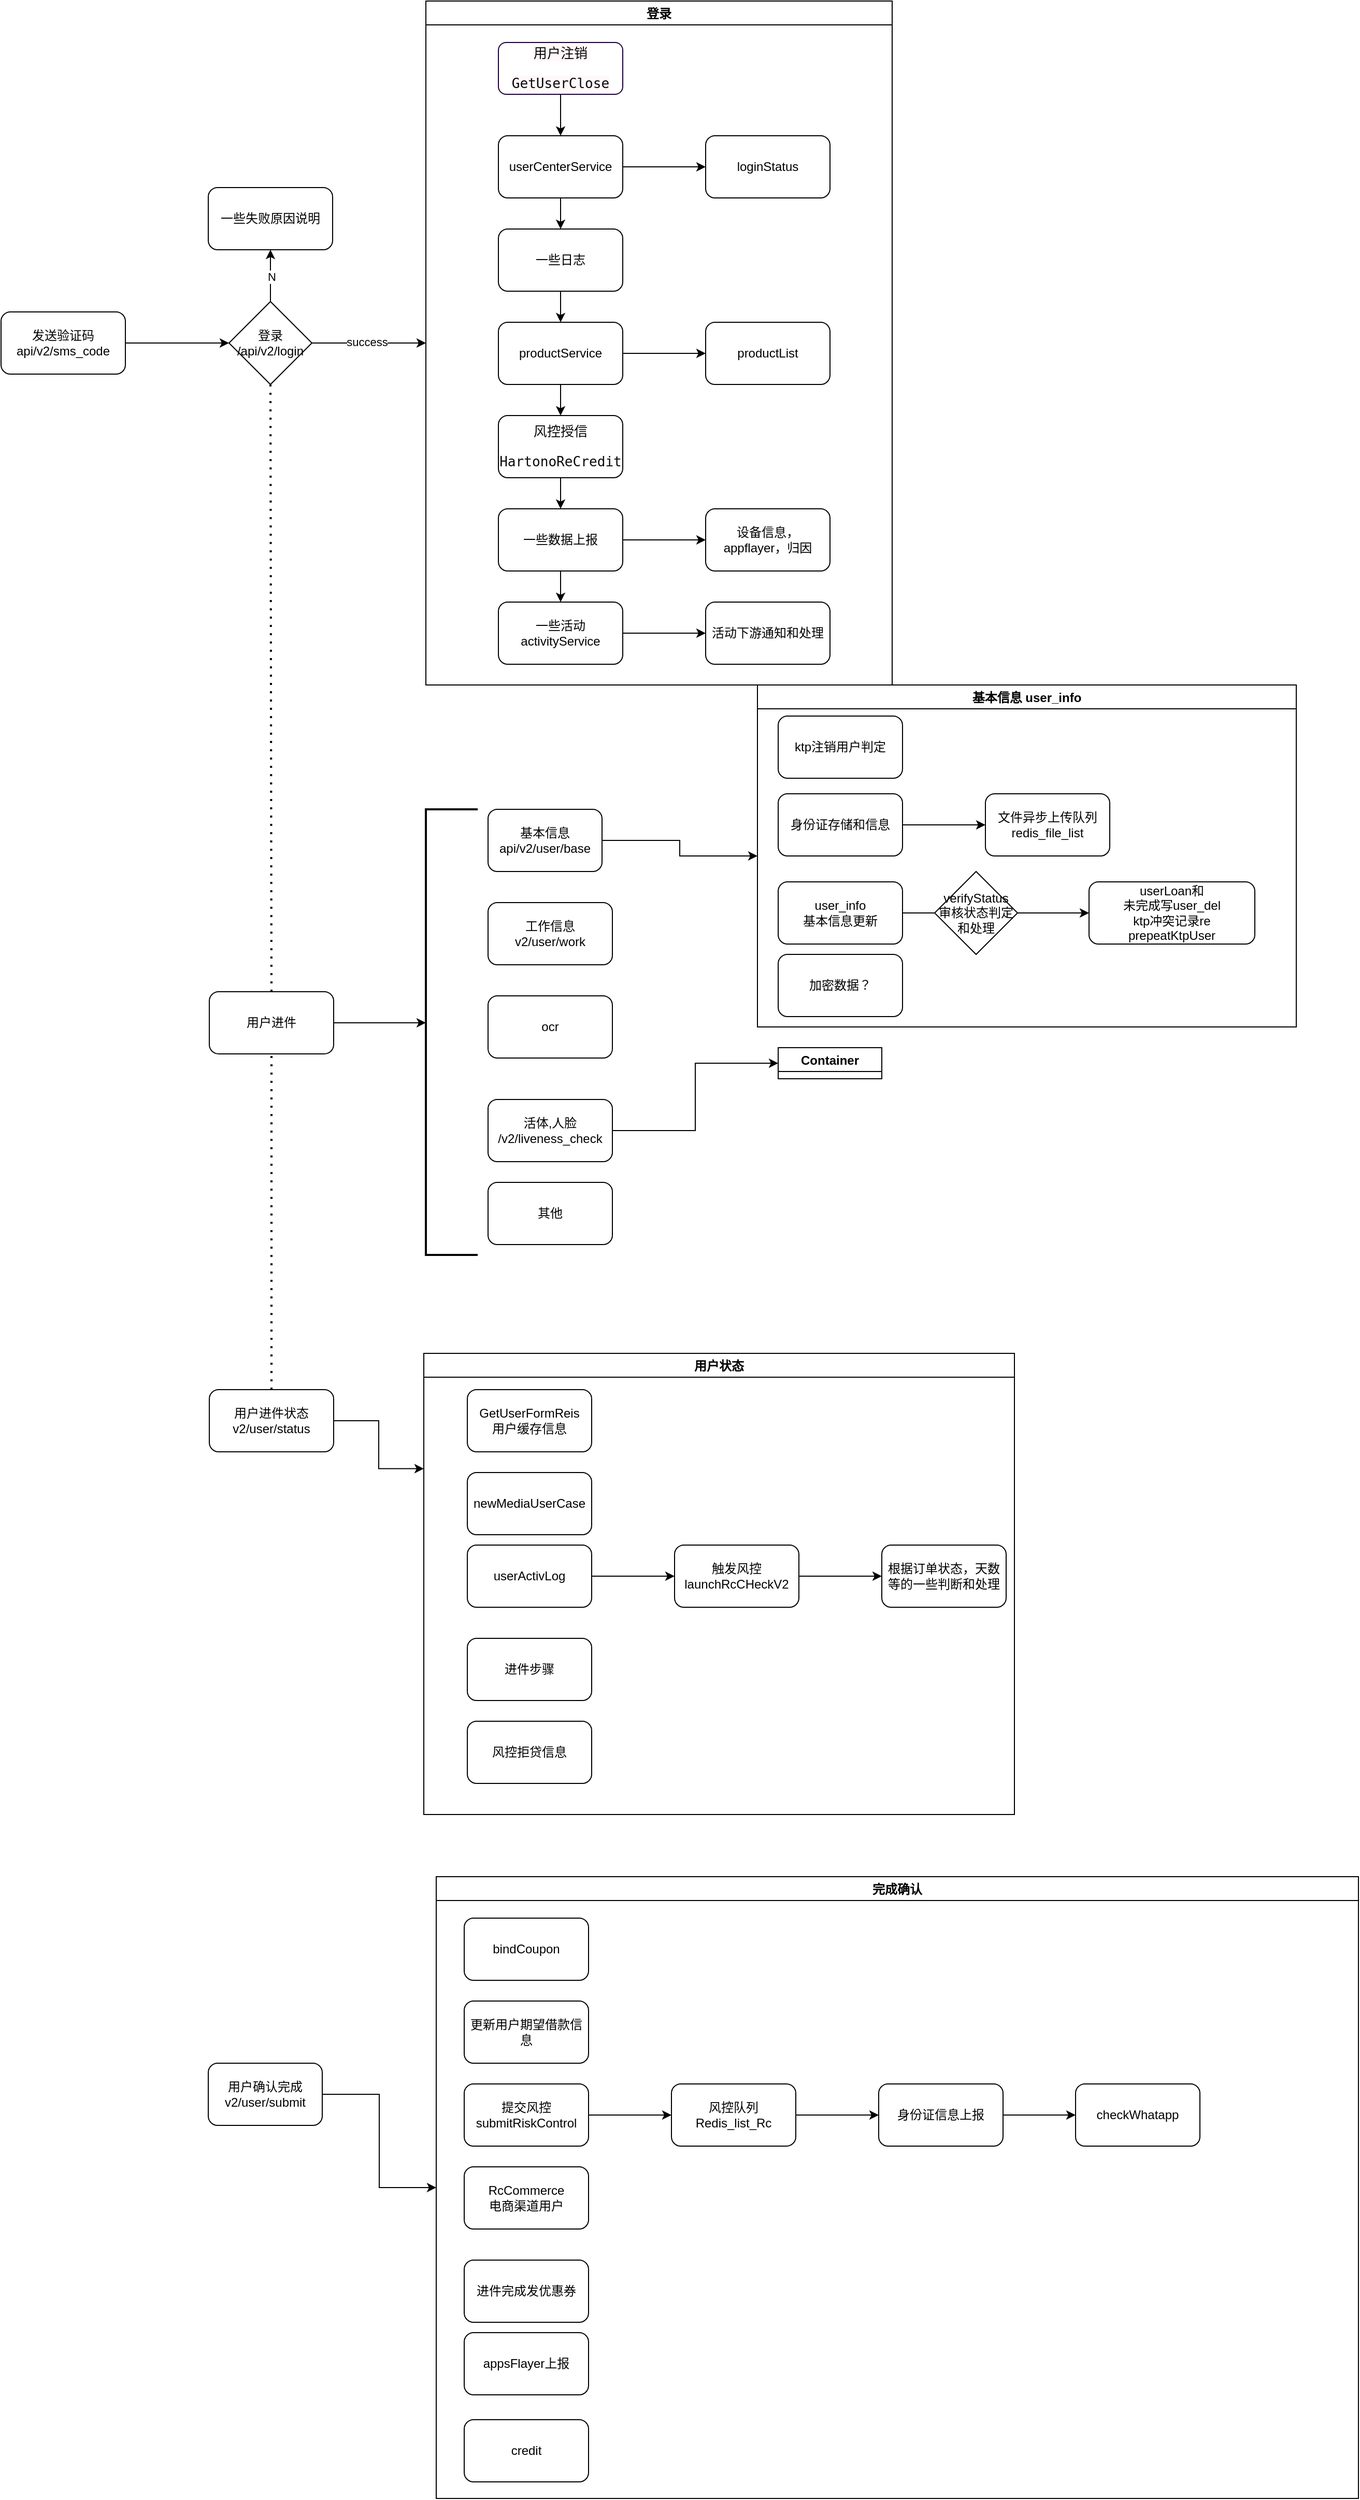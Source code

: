 <mxfile version="22.1.3" type="github">
  <diagram id="C5RBs43oDa-KdzZeNtuy" name="Page-1">
    <mxGraphModel dx="909" dy="1690" grid="1" gridSize="10" guides="1" tooltips="1" connect="1" arrows="1" fold="1" page="1" pageScale="1" pageWidth="827" pageHeight="1169" math="0" shadow="0">
      <root>
        <mxCell id="WIyWlLk6GJQsqaUBKTNV-0" />
        <mxCell id="WIyWlLk6GJQsqaUBKTNV-1" parent="WIyWlLk6GJQsqaUBKTNV-0" />
        <mxCell id="7fsbqNJAy4cbmUeLIFOX-0" value="用户进件" style="rounded=1;whiteSpace=wrap;html=1;" vertex="1" parent="WIyWlLk6GJQsqaUBKTNV-1">
          <mxGeometry x="471" y="346" width="120" height="60" as="geometry" />
        </mxCell>
        <mxCell id="7fsbqNJAy4cbmUeLIFOX-1" value="工作信息&lt;br&gt;v2/user/work" style="rounded=1;whiteSpace=wrap;html=1;" vertex="1" parent="WIyWlLk6GJQsqaUBKTNV-1">
          <mxGeometry x="740" y="260" width="120" height="60" as="geometry" />
        </mxCell>
        <mxCell id="7fsbqNJAy4cbmUeLIFOX-91" style="edgeStyle=orthogonalEdgeStyle;rounded=0;orthogonalLoop=1;jettySize=auto;html=1;entryX=0;entryY=0.25;entryDx=0;entryDy=0;" edge="1" parent="WIyWlLk6GJQsqaUBKTNV-1" source="7fsbqNJAy4cbmUeLIFOX-2" target="7fsbqNJAy4cbmUeLIFOX-88">
          <mxGeometry relative="1" as="geometry" />
        </mxCell>
        <mxCell id="7fsbqNJAy4cbmUeLIFOX-2" value="用户进件状态&lt;br&gt;v2/user/status" style="rounded=1;whiteSpace=wrap;html=1;" vertex="1" parent="WIyWlLk6GJQsqaUBKTNV-1">
          <mxGeometry x="471" y="730" width="120" height="60" as="geometry" />
        </mxCell>
        <mxCell id="7fsbqNJAy4cbmUeLIFOX-120" style="edgeStyle=orthogonalEdgeStyle;rounded=0;orthogonalLoop=1;jettySize=auto;html=1;entryX=0;entryY=0.5;entryDx=0;entryDy=0;" edge="1" parent="WIyWlLk6GJQsqaUBKTNV-1" source="7fsbqNJAy4cbmUeLIFOX-3" target="7fsbqNJAy4cbmUeLIFOX-106">
          <mxGeometry relative="1" as="geometry" />
        </mxCell>
        <mxCell id="7fsbqNJAy4cbmUeLIFOX-3" value="用户确认完成&lt;br&gt;v2/user/submit" style="rounded=1;whiteSpace=wrap;html=1;" vertex="1" parent="WIyWlLk6GJQsqaUBKTNV-1">
          <mxGeometry x="470" y="1380" width="110" height="60" as="geometry" />
        </mxCell>
        <mxCell id="7fsbqNJAy4cbmUeLIFOX-81" style="edgeStyle=orthogonalEdgeStyle;rounded=0;orthogonalLoop=1;jettySize=auto;html=1;entryX=0;entryY=0.5;entryDx=0;entryDy=0;" edge="1" parent="WIyWlLk6GJQsqaUBKTNV-1" source="7fsbqNJAy4cbmUeLIFOX-7" target="7fsbqNJAy4cbmUeLIFOX-74">
          <mxGeometry relative="1" as="geometry" />
        </mxCell>
        <mxCell id="7fsbqNJAy4cbmUeLIFOX-7" value="基本信息&lt;br&gt;api/v2/user/base" style="rounded=1;whiteSpace=wrap;html=1;" vertex="1" parent="WIyWlLk6GJQsqaUBKTNV-1">
          <mxGeometry x="740" y="170" width="110" height="60" as="geometry" />
        </mxCell>
        <mxCell id="7fsbqNJAy4cbmUeLIFOX-8" value="ocr" style="rounded=1;whiteSpace=wrap;html=1;" vertex="1" parent="WIyWlLk6GJQsqaUBKTNV-1">
          <mxGeometry x="740" y="350" width="120" height="60" as="geometry" />
        </mxCell>
        <mxCell id="7fsbqNJAy4cbmUeLIFOX-122" style="edgeStyle=orthogonalEdgeStyle;rounded=0;orthogonalLoop=1;jettySize=auto;html=1;entryX=0;entryY=0.5;entryDx=0;entryDy=0;" edge="1" parent="WIyWlLk6GJQsqaUBKTNV-1" source="7fsbqNJAy4cbmUeLIFOX-9" target="7fsbqNJAy4cbmUeLIFOX-121">
          <mxGeometry relative="1" as="geometry" />
        </mxCell>
        <mxCell id="7fsbqNJAy4cbmUeLIFOX-9" value="活体,人脸&lt;br&gt;/v2/liveness_check" style="rounded=1;whiteSpace=wrap;html=1;" vertex="1" parent="WIyWlLk6GJQsqaUBKTNV-1">
          <mxGeometry x="740" y="450" width="120" height="60" as="geometry" />
        </mxCell>
        <mxCell id="7fsbqNJAy4cbmUeLIFOX-10" value="其他" style="rounded=1;whiteSpace=wrap;html=1;" vertex="1" parent="WIyWlLk6GJQsqaUBKTNV-1">
          <mxGeometry x="740" y="530" width="120" height="60" as="geometry" />
        </mxCell>
        <mxCell id="7fsbqNJAy4cbmUeLIFOX-46" style="edgeStyle=orthogonalEdgeStyle;rounded=0;orthogonalLoop=1;jettySize=auto;html=1;exitX=1;exitY=0.5;exitDx=0;exitDy=0;entryX=0;entryY=0.5;entryDx=0;entryDy=0;" edge="1" parent="WIyWlLk6GJQsqaUBKTNV-1" source="7fsbqNJAy4cbmUeLIFOX-11" target="7fsbqNJAy4cbmUeLIFOX-42">
          <mxGeometry relative="1" as="geometry" />
        </mxCell>
        <mxCell id="7fsbqNJAy4cbmUeLIFOX-11" value="发送验证码api/v2/sms_code" style="rounded=1;whiteSpace=wrap;html=1;" vertex="1" parent="WIyWlLk6GJQsqaUBKTNV-1">
          <mxGeometry x="270" y="-310" width="120" height="60" as="geometry" />
        </mxCell>
        <mxCell id="7fsbqNJAy4cbmUeLIFOX-22" style="edgeStyle=orthogonalEdgeStyle;rounded=0;orthogonalLoop=1;jettySize=auto;html=1;entryX=0.5;entryY=0;entryDx=0;entryDy=0;" edge="1" parent="WIyWlLk6GJQsqaUBKTNV-1" source="7fsbqNJAy4cbmUeLIFOX-13" target="7fsbqNJAy4cbmUeLIFOX-15">
          <mxGeometry relative="1" as="geometry" />
        </mxCell>
        <mxCell id="7fsbqNJAy4cbmUeLIFOX-13" value="&lt;pre style=&quot;font-family: &amp;quot;JetBrains Mono&amp;quot;, monospace; font-size: 9.8pt;&quot;&gt;&lt;font style=&quot;background-color: rgb(255, 247, 248);&quot; color=&quot;#09090a&quot;&gt;用户注销&lt;/font&gt;&lt;/pre&gt;&lt;pre style=&quot;font-family: &amp;quot;JetBrains Mono&amp;quot;, monospace; font-size: 9.8pt;&quot;&gt;&lt;font style=&quot;background-color: rgb(255, 247, 248);&quot; color=&quot;#09090a&quot;&gt;GetUserClose&lt;/font&gt;&lt;/pre&gt;" style="rounded=1;whiteSpace=wrap;html=1;strokeColor=#190033;" vertex="1" parent="WIyWlLk6GJQsqaUBKTNV-1">
          <mxGeometry x="750" y="-570" width="120" height="50" as="geometry" />
        </mxCell>
        <mxCell id="7fsbqNJAy4cbmUeLIFOX-21" value="" style="edgeStyle=orthogonalEdgeStyle;rounded=0;orthogonalLoop=1;jettySize=auto;html=1;" edge="1" parent="WIyWlLk6GJQsqaUBKTNV-1" source="7fsbqNJAy4cbmUeLIFOX-15" target="7fsbqNJAy4cbmUeLIFOX-20">
          <mxGeometry relative="1" as="geometry" />
        </mxCell>
        <mxCell id="7fsbqNJAy4cbmUeLIFOX-23" value="" style="edgeStyle=orthogonalEdgeStyle;rounded=0;orthogonalLoop=1;jettySize=auto;html=1;" edge="1" parent="WIyWlLk6GJQsqaUBKTNV-1" source="7fsbqNJAy4cbmUeLIFOX-15" target="7fsbqNJAy4cbmUeLIFOX-16">
          <mxGeometry relative="1" as="geometry" />
        </mxCell>
        <mxCell id="7fsbqNJAy4cbmUeLIFOX-15" value="userCenterService" style="rounded=1;whiteSpace=wrap;html=1;" vertex="1" parent="WIyWlLk6GJQsqaUBKTNV-1">
          <mxGeometry x="750" y="-480" width="120" height="60" as="geometry" />
        </mxCell>
        <mxCell id="7fsbqNJAy4cbmUeLIFOX-24" value="" style="edgeStyle=orthogonalEdgeStyle;rounded=0;orthogonalLoop=1;jettySize=auto;html=1;" edge="1" parent="WIyWlLk6GJQsqaUBKTNV-1" source="7fsbqNJAy4cbmUeLIFOX-16" target="7fsbqNJAy4cbmUeLIFOX-17">
          <mxGeometry relative="1" as="geometry" />
        </mxCell>
        <mxCell id="7fsbqNJAy4cbmUeLIFOX-16" value="一些日志" style="rounded=1;whiteSpace=wrap;html=1;" vertex="1" parent="WIyWlLk6GJQsqaUBKTNV-1">
          <mxGeometry x="750" y="-390" width="120" height="60" as="geometry" />
        </mxCell>
        <mxCell id="7fsbqNJAy4cbmUeLIFOX-19" value="" style="edgeStyle=orthogonalEdgeStyle;rounded=0;orthogonalLoop=1;jettySize=auto;html=1;" edge="1" parent="WIyWlLk6GJQsqaUBKTNV-1" source="7fsbqNJAy4cbmUeLIFOX-17" target="7fsbqNJAy4cbmUeLIFOX-18">
          <mxGeometry relative="1" as="geometry" />
        </mxCell>
        <mxCell id="7fsbqNJAy4cbmUeLIFOX-27" value="" style="edgeStyle=orthogonalEdgeStyle;rounded=0;orthogonalLoop=1;jettySize=auto;html=1;" edge="1" parent="WIyWlLk6GJQsqaUBKTNV-1" source="7fsbqNJAy4cbmUeLIFOX-17">
          <mxGeometry relative="1" as="geometry">
            <mxPoint x="810" y="-210" as="targetPoint" />
          </mxGeometry>
        </mxCell>
        <mxCell id="7fsbqNJAy4cbmUeLIFOX-17" value="productService" style="rounded=1;whiteSpace=wrap;html=1;" vertex="1" parent="WIyWlLk6GJQsqaUBKTNV-1">
          <mxGeometry x="750" y="-300" width="120" height="60" as="geometry" />
        </mxCell>
        <mxCell id="7fsbqNJAy4cbmUeLIFOX-18" value="productList" style="whiteSpace=wrap;html=1;rounded=1;" vertex="1" parent="WIyWlLk6GJQsqaUBKTNV-1">
          <mxGeometry x="950" y="-300" width="120" height="60" as="geometry" />
        </mxCell>
        <mxCell id="7fsbqNJAy4cbmUeLIFOX-20" value="loginStatus" style="whiteSpace=wrap;html=1;rounded=1;" vertex="1" parent="WIyWlLk6GJQsqaUBKTNV-1">
          <mxGeometry x="950" y="-480" width="120" height="60" as="geometry" />
        </mxCell>
        <mxCell id="7fsbqNJAy4cbmUeLIFOX-30" value="" style="edgeStyle=orthogonalEdgeStyle;rounded=0;orthogonalLoop=1;jettySize=auto;html=1;" edge="1" parent="WIyWlLk6GJQsqaUBKTNV-1" source="7fsbqNJAy4cbmUeLIFOX-28" target="7fsbqNJAy4cbmUeLIFOX-29">
          <mxGeometry relative="1" as="geometry" />
        </mxCell>
        <mxCell id="7fsbqNJAy4cbmUeLIFOX-28" value="&lt;pre style=&quot;border-color: var(--border-color); font-family: &amp;quot;JetBrains Mono&amp;quot;, monospace; font-size: 9.8pt;&quot;&gt;&lt;font style=&quot;border-color: var(--border-color);&quot; color=&quot;#0d0b09&quot;&gt;风控授信&lt;/font&gt;&lt;/pre&gt;&lt;pre style=&quot;border-color: var(--border-color); font-family: &amp;quot;JetBrains Mono&amp;quot;, monospace; font-size: 9.8pt;&quot;&gt;&lt;font style=&quot;border-color: var(--border-color); background-color: rgb(255, 255, 255);&quot; color=&quot;#0d0b09&quot;&gt;HartonoReCredit&lt;/font&gt;&lt;/pre&gt;" style="rounded=1;whiteSpace=wrap;html=1;" vertex="1" parent="WIyWlLk6GJQsqaUBKTNV-1">
          <mxGeometry x="750" y="-210" width="120" height="60" as="geometry" />
        </mxCell>
        <mxCell id="7fsbqNJAy4cbmUeLIFOX-32" value="" style="edgeStyle=orthogonalEdgeStyle;rounded=0;orthogonalLoop=1;jettySize=auto;html=1;" edge="1" parent="WIyWlLk6GJQsqaUBKTNV-1" source="7fsbqNJAy4cbmUeLIFOX-29" target="7fsbqNJAy4cbmUeLIFOX-31">
          <mxGeometry relative="1" as="geometry" />
        </mxCell>
        <mxCell id="7fsbqNJAy4cbmUeLIFOX-36" value="" style="edgeStyle=orthogonalEdgeStyle;rounded=0;orthogonalLoop=1;jettySize=auto;html=1;" edge="1" parent="WIyWlLk6GJQsqaUBKTNV-1" source="7fsbqNJAy4cbmUeLIFOX-29" target="7fsbqNJAy4cbmUeLIFOX-35">
          <mxGeometry relative="1" as="geometry" />
        </mxCell>
        <mxCell id="7fsbqNJAy4cbmUeLIFOX-29" value="一些数据上报" style="rounded=1;whiteSpace=wrap;html=1;" vertex="1" parent="WIyWlLk6GJQsqaUBKTNV-1">
          <mxGeometry x="750" y="-120" width="120" height="60" as="geometry" />
        </mxCell>
        <mxCell id="7fsbqNJAy4cbmUeLIFOX-31" value="设备信息，appflayer，归因" style="whiteSpace=wrap;html=1;rounded=1;" vertex="1" parent="WIyWlLk6GJQsqaUBKTNV-1">
          <mxGeometry x="950" y="-120" width="120" height="60" as="geometry" />
        </mxCell>
        <mxCell id="7fsbqNJAy4cbmUeLIFOX-38" value="" style="edgeStyle=orthogonalEdgeStyle;rounded=0;orthogonalLoop=1;jettySize=auto;html=1;" edge="1" parent="WIyWlLk6GJQsqaUBKTNV-1" source="7fsbqNJAy4cbmUeLIFOX-35" target="7fsbqNJAy4cbmUeLIFOX-37">
          <mxGeometry relative="1" as="geometry" />
        </mxCell>
        <mxCell id="7fsbqNJAy4cbmUeLIFOX-35" value="一些活动&lt;br&gt;activityService" style="whiteSpace=wrap;html=1;rounded=1;" vertex="1" parent="WIyWlLk6GJQsqaUBKTNV-1">
          <mxGeometry x="750" y="-30" width="120" height="60" as="geometry" />
        </mxCell>
        <mxCell id="7fsbqNJAy4cbmUeLIFOX-37" value="活动下游通知和处理" style="whiteSpace=wrap;html=1;rounded=1;" vertex="1" parent="WIyWlLk6GJQsqaUBKTNV-1">
          <mxGeometry x="950" y="-30" width="120" height="60" as="geometry" />
        </mxCell>
        <mxCell id="7fsbqNJAy4cbmUeLIFOX-45" value="" style="edgeStyle=orthogonalEdgeStyle;rounded=0;orthogonalLoop=1;jettySize=auto;html=1;exitX=1;exitY=0.5;exitDx=0;exitDy=0;entryX=0;entryY=0.5;entryDx=0;entryDy=0;" edge="1" parent="WIyWlLk6GJQsqaUBKTNV-1" source="7fsbqNJAy4cbmUeLIFOX-42" target="7fsbqNJAy4cbmUeLIFOX-44">
          <mxGeometry relative="1" as="geometry" />
        </mxCell>
        <mxCell id="7fsbqNJAy4cbmUeLIFOX-54" value="success" style="edgeLabel;html=1;align=center;verticalAlign=middle;resizable=0;points=[];" vertex="1" connectable="0" parent="7fsbqNJAy4cbmUeLIFOX-45">
          <mxGeometry x="-0.036" y="1" relative="1" as="geometry">
            <mxPoint as="offset" />
          </mxGeometry>
        </mxCell>
        <mxCell id="7fsbqNJAy4cbmUeLIFOX-50" style="edgeStyle=orthogonalEdgeStyle;rounded=0;orthogonalLoop=1;jettySize=auto;html=1;" edge="1" parent="WIyWlLk6GJQsqaUBKTNV-1" source="7fsbqNJAy4cbmUeLIFOX-42" target="7fsbqNJAy4cbmUeLIFOX-47">
          <mxGeometry relative="1" as="geometry" />
        </mxCell>
        <mxCell id="7fsbqNJAy4cbmUeLIFOX-51" value="N" style="edgeLabel;html=1;align=center;verticalAlign=middle;resizable=0;points=[];" vertex="1" connectable="0" parent="7fsbqNJAy4cbmUeLIFOX-50">
          <mxGeometry x="-0.04" y="-1" relative="1" as="geometry">
            <mxPoint as="offset" />
          </mxGeometry>
        </mxCell>
        <mxCell id="7fsbqNJAy4cbmUeLIFOX-42" value="登录&lt;br style=&quot;border-color: var(--border-color);&quot;&gt;/api/v2/login" style="rhombus;whiteSpace=wrap;html=1;" vertex="1" parent="WIyWlLk6GJQsqaUBKTNV-1">
          <mxGeometry x="490" y="-320" width="80" height="80" as="geometry" />
        </mxCell>
        <mxCell id="7fsbqNJAy4cbmUeLIFOX-44" value="登录" style="swimlane;" vertex="1" parent="WIyWlLk6GJQsqaUBKTNV-1">
          <mxGeometry x="680" y="-610" width="450" height="660" as="geometry">
            <mxRectangle x="680" y="-610" width="60" height="30" as="alternateBounds" />
          </mxGeometry>
        </mxCell>
        <mxCell id="7fsbqNJAy4cbmUeLIFOX-47" value="一些失败原因说明" style="rounded=1;whiteSpace=wrap;html=1;" vertex="1" parent="WIyWlLk6GJQsqaUBKTNV-1">
          <mxGeometry x="470" y="-430" width="120" height="60" as="geometry" />
        </mxCell>
        <mxCell id="7fsbqNJAy4cbmUeLIFOX-59" value="" style="strokeWidth=2;html=1;shape=mxgraph.flowchart.annotation_1;align=left;pointerEvents=1;" vertex="1" parent="WIyWlLk6GJQsqaUBKTNV-1">
          <mxGeometry x="680" y="170" width="50" height="430" as="geometry" />
        </mxCell>
        <mxCell id="7fsbqNJAy4cbmUeLIFOX-65" style="edgeStyle=orthogonalEdgeStyle;rounded=0;orthogonalLoop=1;jettySize=auto;html=1;exitX=1;exitY=0.5;exitDx=0;exitDy=0;entryX=0;entryY=0.479;entryDx=0;entryDy=0;entryPerimeter=0;" edge="1" parent="WIyWlLk6GJQsqaUBKTNV-1" source="7fsbqNJAy4cbmUeLIFOX-0" target="7fsbqNJAy4cbmUeLIFOX-59">
          <mxGeometry relative="1" as="geometry" />
        </mxCell>
        <mxCell id="7fsbqNJAy4cbmUeLIFOX-66" value="" style="endArrow=none;dashed=1;html=1;dashPattern=1 3;strokeWidth=2;rounded=0;entryX=0.5;entryY=1;entryDx=0;entryDy=0;exitX=0.5;exitY=0;exitDx=0;exitDy=0;" edge="1" parent="WIyWlLk6GJQsqaUBKTNV-1" source="7fsbqNJAy4cbmUeLIFOX-0" target="7fsbqNJAy4cbmUeLIFOX-42">
          <mxGeometry width="50" height="50" relative="1" as="geometry">
            <mxPoint x="550" y="310" as="sourcePoint" />
            <mxPoint x="540" y="-160" as="targetPoint" />
          </mxGeometry>
        </mxCell>
        <mxCell id="7fsbqNJAy4cbmUeLIFOX-74" value="基本信息 user_info" style="swimlane;" vertex="1" parent="WIyWlLk6GJQsqaUBKTNV-1">
          <mxGeometry x="1000" y="50" width="520" height="330" as="geometry">
            <mxRectangle x="1000" y="50" width="90" height="30" as="alternateBounds" />
          </mxGeometry>
        </mxCell>
        <mxCell id="7fsbqNJAy4cbmUeLIFOX-75" value="ktp注销用户判定" style="rounded=1;whiteSpace=wrap;html=1;" vertex="1" parent="7fsbqNJAy4cbmUeLIFOX-74">
          <mxGeometry x="20" y="30" width="120" height="60" as="geometry" />
        </mxCell>
        <mxCell id="7fsbqNJAy4cbmUeLIFOX-83" value="" style="edgeStyle=orthogonalEdgeStyle;rounded=0;orthogonalLoop=1;jettySize=auto;html=1;" edge="1" parent="7fsbqNJAy4cbmUeLIFOX-74" source="7fsbqNJAy4cbmUeLIFOX-76" target="7fsbqNJAy4cbmUeLIFOX-82">
          <mxGeometry relative="1" as="geometry" />
        </mxCell>
        <mxCell id="7fsbqNJAy4cbmUeLIFOX-76" value="user_info&lt;br&gt;基本信息更新" style="rounded=1;whiteSpace=wrap;html=1;" vertex="1" parent="7fsbqNJAy4cbmUeLIFOX-74">
          <mxGeometry x="20" y="190" width="120" height="60" as="geometry" />
        </mxCell>
        <mxCell id="7fsbqNJAy4cbmUeLIFOX-80" value="" style="edgeStyle=orthogonalEdgeStyle;rounded=0;orthogonalLoop=1;jettySize=auto;html=1;" edge="1" parent="7fsbqNJAy4cbmUeLIFOX-74" source="7fsbqNJAy4cbmUeLIFOX-77" target="7fsbqNJAy4cbmUeLIFOX-79">
          <mxGeometry relative="1" as="geometry" />
        </mxCell>
        <mxCell id="7fsbqNJAy4cbmUeLIFOX-77" value="身份证存储和信息" style="rounded=1;whiteSpace=wrap;html=1;" vertex="1" parent="7fsbqNJAy4cbmUeLIFOX-74">
          <mxGeometry x="20" y="105" width="120" height="60" as="geometry" />
        </mxCell>
        <mxCell id="7fsbqNJAy4cbmUeLIFOX-79" value="文件异步上传队列&lt;br&gt;redis_file_list" style="whiteSpace=wrap;html=1;rounded=1;" vertex="1" parent="7fsbqNJAy4cbmUeLIFOX-74">
          <mxGeometry x="220" y="105" width="120" height="60" as="geometry" />
        </mxCell>
        <mxCell id="7fsbqNJAy4cbmUeLIFOX-82" value="userLoan和&lt;br&gt;未完成写user_del&lt;br&gt;ktp冲突记录re prepeatKtpUser&lt;br&gt;" style="whiteSpace=wrap;html=1;rounded=1;" vertex="1" parent="7fsbqNJAy4cbmUeLIFOX-74">
          <mxGeometry x="320" y="190" width="160" height="60" as="geometry" />
        </mxCell>
        <mxCell id="7fsbqNJAy4cbmUeLIFOX-84" value="verifyStatus&lt;br&gt;审核状态判定和处理" style="rhombus;whiteSpace=wrap;html=1;" vertex="1" parent="7fsbqNJAy4cbmUeLIFOX-74">
          <mxGeometry x="171" y="180" width="80" height="80" as="geometry" />
        </mxCell>
        <mxCell id="7fsbqNJAy4cbmUeLIFOX-85" value="加密数据？" style="rounded=1;whiteSpace=wrap;html=1;" vertex="1" parent="7fsbqNJAy4cbmUeLIFOX-74">
          <mxGeometry x="20" y="260" width="120" height="60" as="geometry" />
        </mxCell>
        <mxCell id="7fsbqNJAy4cbmUeLIFOX-88" value="用户状态" style="swimlane;" vertex="1" parent="WIyWlLk6GJQsqaUBKTNV-1">
          <mxGeometry x="678" y="695" width="570" height="445" as="geometry">
            <mxRectangle x="678" y="695" width="100" height="30" as="alternateBounds" />
          </mxGeometry>
        </mxCell>
        <mxCell id="7fsbqNJAy4cbmUeLIFOX-93" value="GetUserFormReis&lt;br&gt;用户缓存信息" style="rounded=1;whiteSpace=wrap;html=1;" vertex="1" parent="7fsbqNJAy4cbmUeLIFOX-88">
          <mxGeometry x="42" y="35" width="120" height="60" as="geometry" />
        </mxCell>
        <mxCell id="7fsbqNJAy4cbmUeLIFOX-94" value="newMediaUserCase" style="whiteSpace=wrap;html=1;rounded=1;" vertex="1" parent="7fsbqNJAy4cbmUeLIFOX-88">
          <mxGeometry x="42" y="115" width="120" height="60" as="geometry" />
        </mxCell>
        <mxCell id="7fsbqNJAy4cbmUeLIFOX-98" value="" style="edgeStyle=orthogonalEdgeStyle;rounded=0;orthogonalLoop=1;jettySize=auto;html=1;" edge="1" parent="7fsbqNJAy4cbmUeLIFOX-88" source="7fsbqNJAy4cbmUeLIFOX-96" target="7fsbqNJAy4cbmUeLIFOX-97">
          <mxGeometry relative="1" as="geometry" />
        </mxCell>
        <mxCell id="7fsbqNJAy4cbmUeLIFOX-96" value="userActivLog" style="rounded=1;whiteSpace=wrap;html=1;" vertex="1" parent="7fsbqNJAy4cbmUeLIFOX-88">
          <mxGeometry x="42" y="185" width="120" height="60" as="geometry" />
        </mxCell>
        <mxCell id="7fsbqNJAy4cbmUeLIFOX-100" value="" style="edgeStyle=orthogonalEdgeStyle;rounded=0;orthogonalLoop=1;jettySize=auto;html=1;" edge="1" parent="7fsbqNJAy4cbmUeLIFOX-88" source="7fsbqNJAy4cbmUeLIFOX-97" target="7fsbqNJAy4cbmUeLIFOX-99">
          <mxGeometry relative="1" as="geometry" />
        </mxCell>
        <mxCell id="7fsbqNJAy4cbmUeLIFOX-97" value="触发风控&lt;br&gt;launchRcCHeckV2" style="whiteSpace=wrap;html=1;rounded=1;" vertex="1" parent="7fsbqNJAy4cbmUeLIFOX-88">
          <mxGeometry x="242" y="185" width="120" height="60" as="geometry" />
        </mxCell>
        <mxCell id="7fsbqNJAy4cbmUeLIFOX-99" value="根据订单状态，天数等的一些判断和处理" style="whiteSpace=wrap;html=1;rounded=1;" vertex="1" parent="7fsbqNJAy4cbmUeLIFOX-88">
          <mxGeometry x="442" y="185" width="120" height="60" as="geometry" />
        </mxCell>
        <mxCell id="7fsbqNJAy4cbmUeLIFOX-101" value="进件步骤" style="rounded=1;whiteSpace=wrap;html=1;" vertex="1" parent="7fsbqNJAy4cbmUeLIFOX-88">
          <mxGeometry x="42" y="275" width="120" height="60" as="geometry" />
        </mxCell>
        <mxCell id="7fsbqNJAy4cbmUeLIFOX-102" value="风控拒贷信息" style="rounded=1;whiteSpace=wrap;html=1;" vertex="1" parent="7fsbqNJAy4cbmUeLIFOX-88">
          <mxGeometry x="42" y="355" width="120" height="60" as="geometry" />
        </mxCell>
        <mxCell id="7fsbqNJAy4cbmUeLIFOX-103" value="" style="endArrow=none;dashed=1;html=1;dashPattern=1 3;strokeWidth=2;rounded=0;entryX=0.5;entryY=1;entryDx=0;entryDy=0;exitX=0.5;exitY=0;exitDx=0;exitDy=0;" edge="1" parent="WIyWlLk6GJQsqaUBKTNV-1" source="7fsbqNJAy4cbmUeLIFOX-2" target="7fsbqNJAy4cbmUeLIFOX-0">
          <mxGeometry width="50" height="50" relative="1" as="geometry">
            <mxPoint x="530" y="720" as="sourcePoint" />
            <mxPoint x="530" y="440" as="targetPoint" />
          </mxGeometry>
        </mxCell>
        <mxCell id="7fsbqNJAy4cbmUeLIFOX-106" value="完成确认" style="swimlane;" vertex="1" parent="WIyWlLk6GJQsqaUBKTNV-1">
          <mxGeometry x="690" y="1200" width="890" height="600" as="geometry">
            <mxRectangle x="690" y="1200" width="90" height="30" as="alternateBounds" />
          </mxGeometry>
        </mxCell>
        <mxCell id="7fsbqNJAy4cbmUeLIFOX-107" value="bindCoupon" style="rounded=1;whiteSpace=wrap;html=1;" vertex="1" parent="7fsbqNJAy4cbmUeLIFOX-106">
          <mxGeometry x="27" y="40" width="120" height="60" as="geometry" />
        </mxCell>
        <mxCell id="7fsbqNJAy4cbmUeLIFOX-108" value="更新用户期望借款信息" style="rounded=1;whiteSpace=wrap;html=1;" vertex="1" parent="7fsbqNJAy4cbmUeLIFOX-106">
          <mxGeometry x="27" y="120" width="120" height="60" as="geometry" />
        </mxCell>
        <mxCell id="7fsbqNJAy4cbmUeLIFOX-111" value="" style="edgeStyle=orthogonalEdgeStyle;rounded=0;orthogonalLoop=1;jettySize=auto;html=1;" edge="1" parent="7fsbqNJAy4cbmUeLIFOX-106" source="7fsbqNJAy4cbmUeLIFOX-109" target="7fsbqNJAy4cbmUeLIFOX-110">
          <mxGeometry relative="1" as="geometry" />
        </mxCell>
        <mxCell id="7fsbqNJAy4cbmUeLIFOX-109" value="提交风控&lt;br&gt;submitRiskControl" style="rounded=1;whiteSpace=wrap;html=1;" vertex="1" parent="7fsbqNJAy4cbmUeLIFOX-106">
          <mxGeometry x="27" y="200" width="120" height="60" as="geometry" />
        </mxCell>
        <mxCell id="7fsbqNJAy4cbmUeLIFOX-113" value="" style="edgeStyle=orthogonalEdgeStyle;rounded=0;orthogonalLoop=1;jettySize=auto;html=1;" edge="1" parent="7fsbqNJAy4cbmUeLIFOX-106" source="7fsbqNJAy4cbmUeLIFOX-110" target="7fsbqNJAy4cbmUeLIFOX-112">
          <mxGeometry relative="1" as="geometry" />
        </mxCell>
        <mxCell id="7fsbqNJAy4cbmUeLIFOX-110" value="风控队列&lt;br&gt;Redis_list_Rc" style="whiteSpace=wrap;html=1;rounded=1;" vertex="1" parent="7fsbqNJAy4cbmUeLIFOX-106">
          <mxGeometry x="227" y="200" width="120" height="60" as="geometry" />
        </mxCell>
        <mxCell id="7fsbqNJAy4cbmUeLIFOX-112" value="身份证信息上报" style="whiteSpace=wrap;html=1;rounded=1;" vertex="1" parent="7fsbqNJAy4cbmUeLIFOX-106">
          <mxGeometry x="427" y="200" width="120" height="60" as="geometry" />
        </mxCell>
        <mxCell id="7fsbqNJAy4cbmUeLIFOX-116" value="进件完成发优惠券" style="rounded=1;whiteSpace=wrap;html=1;" vertex="1" parent="7fsbqNJAy4cbmUeLIFOX-106">
          <mxGeometry x="27" y="370" width="120" height="60" as="geometry" />
        </mxCell>
        <mxCell id="7fsbqNJAy4cbmUeLIFOX-117" value="appsFlayer上报" style="rounded=1;whiteSpace=wrap;html=1;" vertex="1" parent="7fsbqNJAy4cbmUeLIFOX-106">
          <mxGeometry x="27" y="440" width="120" height="60" as="geometry" />
        </mxCell>
        <mxCell id="7fsbqNJAy4cbmUeLIFOX-118" value="RcCommerce&lt;br&gt;电商渠道用户" style="rounded=1;whiteSpace=wrap;html=1;" vertex="1" parent="7fsbqNJAy4cbmUeLIFOX-106">
          <mxGeometry x="27" y="280" width="120" height="60" as="geometry" />
        </mxCell>
        <mxCell id="7fsbqNJAy4cbmUeLIFOX-119" value="credit" style="rounded=1;whiteSpace=wrap;html=1;" vertex="1" parent="7fsbqNJAy4cbmUeLIFOX-106">
          <mxGeometry x="27" y="524" width="120" height="60" as="geometry" />
        </mxCell>
        <mxCell id="7fsbqNJAy4cbmUeLIFOX-114" value="checkWhatapp" style="whiteSpace=wrap;html=1;rounded=1;" vertex="1" parent="7fsbqNJAy4cbmUeLIFOX-106">
          <mxGeometry x="617" y="200" width="120" height="60" as="geometry" />
        </mxCell>
        <mxCell id="7fsbqNJAy4cbmUeLIFOX-115" value="" style="edgeStyle=orthogonalEdgeStyle;rounded=0;orthogonalLoop=1;jettySize=auto;html=1;" edge="1" parent="7fsbqNJAy4cbmUeLIFOX-106" source="7fsbqNJAy4cbmUeLIFOX-112" target="7fsbqNJAy4cbmUeLIFOX-114">
          <mxGeometry relative="1" as="geometry" />
        </mxCell>
        <mxCell id="7fsbqNJAy4cbmUeLIFOX-121" value="Container" style="swimlane;" vertex="1" collapsed="1" parent="WIyWlLk6GJQsqaUBKTNV-1">
          <mxGeometry x="1020" y="400" width="100" height="30" as="geometry">
            <mxRectangle x="1020" y="400" width="410" height="280" as="alternateBounds" />
          </mxGeometry>
        </mxCell>
        <mxCell id="7fsbqNJAy4cbmUeLIFOX-123" value="活体检测" style="rounded=1;whiteSpace=wrap;html=1;" vertex="1" parent="7fsbqNJAy4cbmUeLIFOX-121">
          <mxGeometry x="17" y="30" width="120" height="60" as="geometry" />
        </mxCell>
      </root>
    </mxGraphModel>
  </diagram>
</mxfile>
